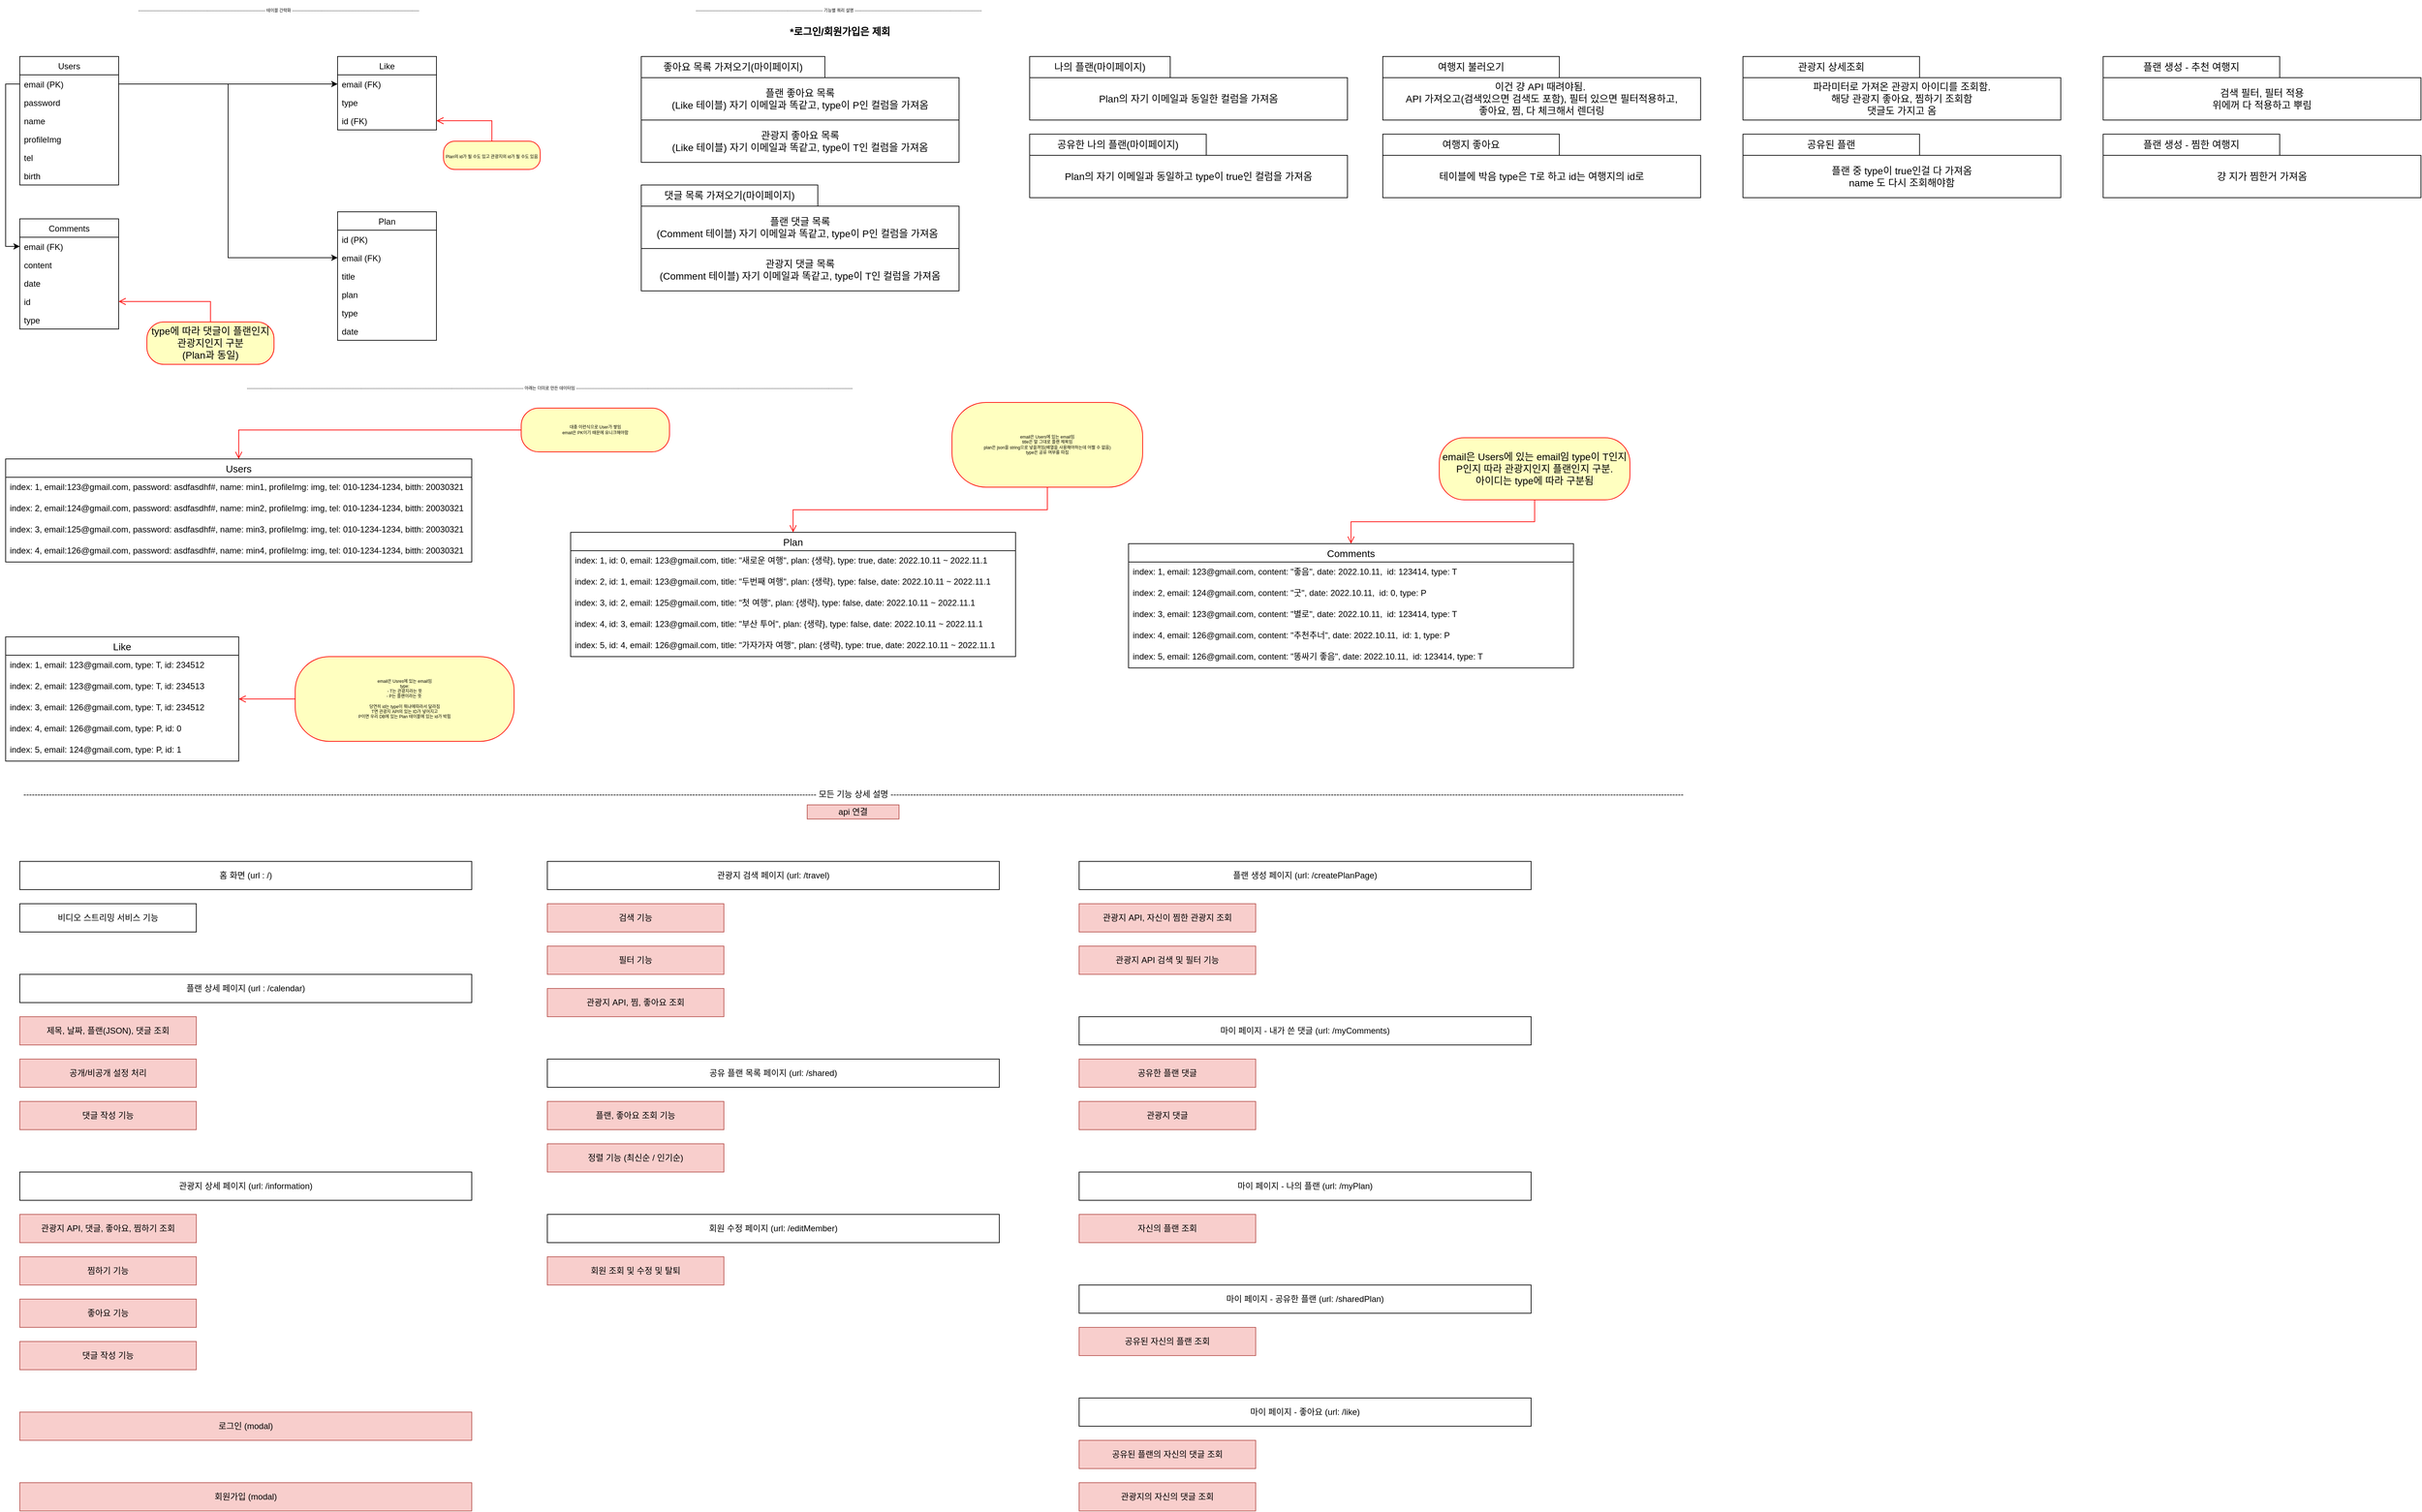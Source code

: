 <mxfile version="20.5.0" type="device"><diagram id="PmAi4rNPbnAjCwQAUO8L" name="페이지-1"><mxGraphModel dx="1615" dy="794" grid="1" gridSize="10" guides="1" tooltips="1" connect="1" arrows="1" fold="1" page="1" pageScale="1" pageWidth="827" pageHeight="1169" math="0" shadow="0"><root><mxCell id="0"/><mxCell id="1" parent="0"/><mxCell id="uMgSHO-E7PYO0kTTEf-N-1" value="Users" style="swimlane;fontStyle=0;childLayout=stackLayout;horizontal=1;startSize=26;fillColor=none;horizontalStack=0;resizeParent=1;resizeParentMax=0;resizeLast=0;collapsible=1;marginBottom=0;" parent="1" vertex="1"><mxGeometry x="80" y="100" width="140" height="182" as="geometry"/></mxCell><mxCell id="uMgSHO-E7PYO0kTTEf-N-13" value="email (PK)" style="text;strokeColor=none;fillColor=none;align=left;verticalAlign=top;spacingLeft=4;spacingRight=4;overflow=hidden;rotatable=0;points=[[0,0.5],[1,0.5]];portConstraint=eastwest;" parent="uMgSHO-E7PYO0kTTEf-N-1" vertex="1"><mxGeometry y="26" width="140" height="26" as="geometry"/></mxCell><mxCell id="uMgSHO-E7PYO0kTTEf-N-3" value="password" style="text;strokeColor=none;fillColor=none;align=left;verticalAlign=top;spacingLeft=4;spacingRight=4;overflow=hidden;rotatable=0;points=[[0,0.5],[1,0.5]];portConstraint=eastwest;" parent="uMgSHO-E7PYO0kTTEf-N-1" vertex="1"><mxGeometry y="52" width="140" height="26" as="geometry"/></mxCell><mxCell id="uMgSHO-E7PYO0kTTEf-N-4" value="name" style="text;strokeColor=none;fillColor=none;align=left;verticalAlign=top;spacingLeft=4;spacingRight=4;overflow=hidden;rotatable=0;points=[[0,0.5],[1,0.5]];portConstraint=eastwest;" parent="uMgSHO-E7PYO0kTTEf-N-1" vertex="1"><mxGeometry y="78" width="140" height="26" as="geometry"/></mxCell><mxCell id="uMgSHO-E7PYO0kTTEf-N-10" value="profileImg" style="text;strokeColor=none;fillColor=none;align=left;verticalAlign=top;spacingLeft=4;spacingRight=4;overflow=hidden;rotatable=0;points=[[0,0.5],[1,0.5]];portConstraint=eastwest;" parent="uMgSHO-E7PYO0kTTEf-N-1" vertex="1"><mxGeometry y="104" width="140" height="26" as="geometry"/></mxCell><mxCell id="uMgSHO-E7PYO0kTTEf-N-11" value="tel" style="text;strokeColor=none;fillColor=none;align=left;verticalAlign=top;spacingLeft=4;spacingRight=4;overflow=hidden;rotatable=0;points=[[0,0.5],[1,0.5]];portConstraint=eastwest;" parent="uMgSHO-E7PYO0kTTEf-N-1" vertex="1"><mxGeometry y="130" width="140" height="26" as="geometry"/></mxCell><mxCell id="uMgSHO-E7PYO0kTTEf-N-14" value="birth" style="text;strokeColor=none;fillColor=none;align=left;verticalAlign=top;spacingLeft=4;spacingRight=4;overflow=hidden;rotatable=0;points=[[0,0.5],[1,0.5]];portConstraint=eastwest;" parent="uMgSHO-E7PYO0kTTEf-N-1" vertex="1"><mxGeometry y="156" width="140" height="26" as="geometry"/></mxCell><mxCell id="uMgSHO-E7PYO0kTTEf-N-23" value="Like" style="swimlane;fontStyle=0;childLayout=stackLayout;horizontal=1;startSize=26;fillColor=none;horizontalStack=0;resizeParent=1;resizeParentMax=0;resizeLast=0;collapsible=1;marginBottom=0;" parent="1" vertex="1"><mxGeometry x="530" y="100" width="140" height="104" as="geometry"/></mxCell><mxCell id="uMgSHO-E7PYO0kTTEf-N-25" value="email (FK)" style="text;strokeColor=none;fillColor=none;align=left;verticalAlign=top;spacingLeft=4;spacingRight=4;overflow=hidden;rotatable=0;points=[[0,0.5],[1,0.5]];portConstraint=eastwest;" parent="uMgSHO-E7PYO0kTTEf-N-23" vertex="1"><mxGeometry y="26" width="140" height="26" as="geometry"/></mxCell><mxCell id="uMgSHO-E7PYO0kTTEf-N-24" value="type" style="text;strokeColor=none;fillColor=none;align=left;verticalAlign=top;spacingLeft=4;spacingRight=4;overflow=hidden;rotatable=0;points=[[0,0.5],[1,0.5]];portConstraint=eastwest;" parent="uMgSHO-E7PYO0kTTEf-N-23" vertex="1"><mxGeometry y="52" width="140" height="26" as="geometry"/></mxCell><mxCell id="uMgSHO-E7PYO0kTTEf-N-36" value="id (FK)" style="text;strokeColor=none;fillColor=none;align=left;verticalAlign=top;spacingLeft=4;spacingRight=4;overflow=hidden;rotatable=0;points=[[0,0.5],[1,0.5]];portConstraint=eastwest;" parent="uMgSHO-E7PYO0kTTEf-N-23" vertex="1"><mxGeometry y="78" width="140" height="26" as="geometry"/></mxCell><mxCell id="uMgSHO-E7PYO0kTTEf-N-28" value="Plan" style="swimlane;fontStyle=0;childLayout=stackLayout;horizontal=1;startSize=26;fillColor=none;horizontalStack=0;resizeParent=1;resizeParentMax=0;resizeLast=0;collapsible=1;marginBottom=0;" parent="1" vertex="1"><mxGeometry x="530" y="320" width="140" height="182" as="geometry"/></mxCell><mxCell id="uMgSHO-E7PYO0kTTEf-N-37" value="id (PK)" style="text;strokeColor=none;fillColor=none;align=left;verticalAlign=top;spacingLeft=4;spacingRight=4;overflow=hidden;rotatable=0;points=[[0,0.5],[1,0.5]];portConstraint=eastwest;" parent="uMgSHO-E7PYO0kTTEf-N-28" vertex="1"><mxGeometry y="26" width="140" height="26" as="geometry"/></mxCell><mxCell id="uMgSHO-E7PYO0kTTEf-N-29" value="email (FK)" style="text;strokeColor=none;fillColor=none;align=left;verticalAlign=top;spacingLeft=4;spacingRight=4;overflow=hidden;rotatable=0;points=[[0,0.5],[1,0.5]];portConstraint=eastwest;" parent="uMgSHO-E7PYO0kTTEf-N-28" vertex="1"><mxGeometry y="52" width="140" height="26" as="geometry"/></mxCell><mxCell id="uMgSHO-E7PYO0kTTEf-N-30" value="title" style="text;strokeColor=none;fillColor=none;align=left;verticalAlign=top;spacingLeft=4;spacingRight=4;overflow=hidden;rotatable=0;points=[[0,0.5],[1,0.5]];portConstraint=eastwest;" parent="uMgSHO-E7PYO0kTTEf-N-28" vertex="1"><mxGeometry y="78" width="140" height="26" as="geometry"/></mxCell><mxCell id="uMgSHO-E7PYO0kTTEf-N-31" value="plan" style="text;strokeColor=none;fillColor=none;align=left;verticalAlign=top;spacingLeft=4;spacingRight=4;overflow=hidden;rotatable=0;points=[[0,0.5],[1,0.5]];portConstraint=eastwest;" parent="uMgSHO-E7PYO0kTTEf-N-28" vertex="1"><mxGeometry y="104" width="140" height="26" as="geometry"/></mxCell><mxCell id="uMgSHO-E7PYO0kTTEf-N-33" value="type" style="text;strokeColor=none;fillColor=none;align=left;verticalAlign=top;spacingLeft=4;spacingRight=4;overflow=hidden;rotatable=0;points=[[0,0.5],[1,0.5]];portConstraint=eastwest;" parent="uMgSHO-E7PYO0kTTEf-N-28" vertex="1"><mxGeometry y="130" width="140" height="26" as="geometry"/></mxCell><mxCell id="uMgSHO-E7PYO0kTTEf-N-147" value="date" style="text;strokeColor=none;fillColor=none;align=left;verticalAlign=top;spacingLeft=4;spacingRight=4;overflow=hidden;rotatable=0;points=[[0,0.5],[1,0.5]];portConstraint=eastwest;" parent="uMgSHO-E7PYO0kTTEf-N-28" vertex="1"><mxGeometry y="156" width="140" height="26" as="geometry"/></mxCell><mxCell id="uMgSHO-E7PYO0kTTEf-N-34" style="edgeStyle=orthogonalEdgeStyle;rounded=0;orthogonalLoop=1;jettySize=auto;html=1;exitX=1;exitY=0.5;exitDx=0;exitDy=0;entryX=0;entryY=0.5;entryDx=0;entryDy=0;" parent="1" source="uMgSHO-E7PYO0kTTEf-N-13" target="uMgSHO-E7PYO0kTTEf-N-25" edge="1"><mxGeometry relative="1" as="geometry"/></mxCell><mxCell id="uMgSHO-E7PYO0kTTEf-N-35" style="edgeStyle=orthogonalEdgeStyle;rounded=0;orthogonalLoop=1;jettySize=auto;html=1;entryX=0;entryY=0.5;entryDx=0;entryDy=0;" parent="1" source="uMgSHO-E7PYO0kTTEf-N-13" target="uMgSHO-E7PYO0kTTEf-N-29" edge="1"><mxGeometry relative="1" as="geometry"/></mxCell><mxCell id="uMgSHO-E7PYO0kTTEf-N-40" value="&lt;font style=&quot;font-size: 6px;&quot;&gt;Plan의 id가 될 수도 있고 관광지의 id가 될 수도 있음&lt;/font&gt;" style="rounded=1;whiteSpace=wrap;html=1;arcSize=40;fontColor=#000000;fillColor=#ffffc0;strokeColor=#ff0000;" parent="1" vertex="1"><mxGeometry x="680" y="220" width="137" height="40" as="geometry"/></mxCell><mxCell id="uMgSHO-E7PYO0kTTEf-N-41" value="" style="edgeStyle=orthogonalEdgeStyle;html=1;verticalAlign=bottom;endArrow=open;endSize=8;strokeColor=#ff0000;rounded=0;entryX=1;entryY=0.5;entryDx=0;entryDy=0;" parent="1" source="uMgSHO-E7PYO0kTTEf-N-40" target="uMgSHO-E7PYO0kTTEf-N-36" edge="1"><mxGeometry relative="1" as="geometry"><mxPoint x="767" y="330" as="targetPoint"/></mxGeometry></mxCell><mxCell id="uMgSHO-E7PYO0kTTEf-N-43" value="---------------------------------------------------------------------------------------------------------------------------------------------------------------------------------------------------- 아래는 더미로 만든 데이터임 ----------------------------------------------------------------------------------------------------------------------------------------------------------------------------------------------------" style="text;html=1;resizable=0;autosize=1;align=center;verticalAlign=middle;points=[];fillColor=none;strokeColor=none;rounded=0;fontSize=6;" parent="1" vertex="1"><mxGeometry x="100" y="555" width="1460" height="30" as="geometry"/></mxCell><mxCell id="uMgSHO-E7PYO0kTTEf-N-78" value="Users" style="swimlane;fontStyle=0;childLayout=stackLayout;horizontal=1;startSize=26;horizontalStack=0;resizeParent=1;resizeParentMax=0;resizeLast=0;collapsible=1;marginBottom=0;align=center;fontSize=14;" parent="1" vertex="1"><mxGeometry x="60" y="670" width="660" height="146" as="geometry"/></mxCell><mxCell id="uMgSHO-E7PYO0kTTEf-N-79" value="index: 1, email:123@gmail.com, password: asdfasdhf#, name: min1, profileImg: img, tel: 010-1234-1234, bitth: 20030321" style="text;strokeColor=none;fillColor=none;spacingLeft=4;spacingRight=4;overflow=hidden;rotatable=0;points=[[0,0.5],[1,0.5]];portConstraint=eastwest;fontSize=12;" parent="uMgSHO-E7PYO0kTTEf-N-78" vertex="1"><mxGeometry y="26" width="660" height="30" as="geometry"/></mxCell><mxCell id="uMgSHO-E7PYO0kTTEf-N-82" value="index: 2, email:124@gmail.com, password: asdfasdhf#, name: min2, profileImg: img, tel: 010-1234-1234, bitth: 20030321" style="text;strokeColor=none;fillColor=none;spacingLeft=4;spacingRight=4;overflow=hidden;rotatable=0;points=[[0,0.5],[1,0.5]];portConstraint=eastwest;fontSize=12;" parent="uMgSHO-E7PYO0kTTEf-N-78" vertex="1"><mxGeometry y="56" width="660" height="30" as="geometry"/></mxCell><mxCell id="uMgSHO-E7PYO0kTTEf-N-83" value="index: 3, email:125@gmail.com, password: asdfasdhf#, name: min3, profileImg: img, tel: 010-1234-1234, bitth: 20030321" style="text;strokeColor=none;fillColor=none;spacingLeft=4;spacingRight=4;overflow=hidden;rotatable=0;points=[[0,0.5],[1,0.5]];portConstraint=eastwest;fontSize=12;" parent="uMgSHO-E7PYO0kTTEf-N-78" vertex="1"><mxGeometry y="86" width="660" height="30" as="geometry"/></mxCell><mxCell id="uMgSHO-E7PYO0kTTEf-N-84" value="index: 4, email:126@gmail.com, password: asdfasdhf#, name: min4, profileImg: img, tel: 010-1234-1234, bitth: 20030321" style="text;strokeColor=none;fillColor=none;spacingLeft=4;spacingRight=4;overflow=hidden;rotatable=0;points=[[0,0.5],[1,0.5]];portConstraint=eastwest;fontSize=12;" parent="uMgSHO-E7PYO0kTTEf-N-78" vertex="1"><mxGeometry y="116" width="660" height="30" as="geometry"/></mxCell><mxCell id="uMgSHO-E7PYO0kTTEf-N-85" value="대충 이런식으로 User가 쌓임&lt;br&gt;email은 PK이기 때문에 유니크해야함" style="rounded=1;whiteSpace=wrap;html=1;arcSize=40;fontColor=#000000;fillColor=#ffffc0;strokeColor=#ff0000;fontSize=6;" parent="1" vertex="1"><mxGeometry x="790" y="598" width="210" height="62" as="geometry"/></mxCell><mxCell id="uMgSHO-E7PYO0kTTEf-N-86" value="" style="edgeStyle=orthogonalEdgeStyle;html=1;verticalAlign=bottom;endArrow=open;endSize=8;strokeColor=#ff0000;rounded=0;fontSize=6;" parent="1" source="uMgSHO-E7PYO0kTTEf-N-85" target="uMgSHO-E7PYO0kTTEf-N-78" edge="1"><mxGeometry relative="1" as="geometry"><mxPoint x="840" y="600" as="targetPoint"/></mxGeometry></mxCell><mxCell id="uMgSHO-E7PYO0kTTEf-N-87" value="Like" style="swimlane;fontStyle=0;childLayout=stackLayout;horizontal=1;startSize=26;horizontalStack=0;resizeParent=1;resizeParentMax=0;resizeLast=0;collapsible=1;marginBottom=0;align=center;fontSize=14;" parent="1" vertex="1"><mxGeometry x="60" y="922" width="330" height="176" as="geometry"/></mxCell><mxCell id="uMgSHO-E7PYO0kTTEf-N-88" value="index: 1, email: 123@gmail.com, type: T, id: 234512" style="text;strokeColor=none;fillColor=none;spacingLeft=4;spacingRight=4;overflow=hidden;rotatable=0;points=[[0,0.5],[1,0.5]];portConstraint=eastwest;fontSize=12;" parent="uMgSHO-E7PYO0kTTEf-N-87" vertex="1"><mxGeometry y="26" width="330" height="30" as="geometry"/></mxCell><mxCell id="uMgSHO-E7PYO0kTTEf-N-94" value="index: 2, email: 123@gmail.com, type: T, id: 234513" style="text;strokeColor=none;fillColor=none;spacingLeft=4;spacingRight=4;overflow=hidden;rotatable=0;points=[[0,0.5],[1,0.5]];portConstraint=eastwest;fontSize=12;" parent="uMgSHO-E7PYO0kTTEf-N-87" vertex="1"><mxGeometry y="56" width="330" height="30" as="geometry"/></mxCell><mxCell id="uMgSHO-E7PYO0kTTEf-N-98" value="index: 3, email: 126@gmail.com, type: T, id: 234512" style="text;strokeColor=none;fillColor=none;spacingLeft=4;spacingRight=4;overflow=hidden;rotatable=0;points=[[0,0.5],[1,0.5]];portConstraint=eastwest;fontSize=12;" parent="uMgSHO-E7PYO0kTTEf-N-87" vertex="1"><mxGeometry y="86" width="330" height="30" as="geometry"/></mxCell><mxCell id="uMgSHO-E7PYO0kTTEf-N-99" value="index: 4, email: 126@gmail.com, type: P, id: 0" style="text;strokeColor=none;fillColor=none;spacingLeft=4;spacingRight=4;overflow=hidden;rotatable=0;points=[[0,0.5],[1,0.5]];portConstraint=eastwest;fontSize=12;" parent="uMgSHO-E7PYO0kTTEf-N-87" vertex="1"><mxGeometry y="116" width="330" height="30" as="geometry"/></mxCell><mxCell id="uMgSHO-E7PYO0kTTEf-N-100" value="index: 5, email: 124@gmail.com, type: P, id: 1" style="text;strokeColor=none;fillColor=none;spacingLeft=4;spacingRight=4;overflow=hidden;rotatable=0;points=[[0,0.5],[1,0.5]];portConstraint=eastwest;fontSize=12;" parent="uMgSHO-E7PYO0kTTEf-N-87" vertex="1"><mxGeometry y="146" width="330" height="30" as="geometry"/></mxCell><mxCell id="uMgSHO-E7PYO0kTTEf-N-92" value="email은 Usres에 있는 email임&lt;br&gt;type: &lt;br&gt;- T는 관광지라는 뜻&lt;br&gt;- P는 플랜이라는 뜻&amp;nbsp;&lt;br&gt;&lt;br&gt;당연히 id는 type이 뭐냐에따라서 달라짐&lt;br&gt;T면 관광지 API의 있는 ID가 넣어지고&lt;br&gt;P이면 우리 DB에 있는 Plan 테이블에 있는 id가 박힘" style="rounded=1;whiteSpace=wrap;html=1;arcSize=40;fontColor=#000000;fillColor=#ffffc0;strokeColor=#ff0000;fontSize=6;" parent="1" vertex="1"><mxGeometry x="470" y="950" width="310" height="120" as="geometry"/></mxCell><mxCell id="uMgSHO-E7PYO0kTTEf-N-93" value="" style="edgeStyle=orthogonalEdgeStyle;html=1;verticalAlign=bottom;endArrow=open;endSize=8;strokeColor=#ff0000;rounded=0;fontSize=6;" parent="1" source="uMgSHO-E7PYO0kTTEf-N-92" target="uMgSHO-E7PYO0kTTEf-N-87" edge="1"><mxGeometry relative="1" as="geometry"><mxPoint x="840" y="852" as="targetPoint"/></mxGeometry></mxCell><mxCell id="uMgSHO-E7PYO0kTTEf-N-101" value="Plan" style="swimlane;fontStyle=0;childLayout=stackLayout;horizontal=1;startSize=26;horizontalStack=0;resizeParent=1;resizeParentMax=0;resizeLast=0;collapsible=1;marginBottom=0;align=center;fontSize=14;" parent="1" vertex="1"><mxGeometry x="860" y="774" width="630" height="176" as="geometry"/></mxCell><mxCell id="uMgSHO-E7PYO0kTTEf-N-106" value="index: 1, id: 0, email: 123@gmail.com, title: &quot;새로운 여행&quot;, plan: {생략}, type: true, date: 2022.10.11 ~ 2022.11.1" style="text;strokeColor=none;fillColor=none;spacingLeft=4;spacingRight=4;overflow=hidden;rotatable=0;points=[[0,0.5],[1,0.5]];portConstraint=eastwest;fontSize=12;" parent="uMgSHO-E7PYO0kTTEf-N-101" vertex="1"><mxGeometry y="26" width="630" height="30" as="geometry"/></mxCell><mxCell id="uMgSHO-E7PYO0kTTEf-N-107" value="index: 2, id: 1, email: 123@gmail.com, title: &quot;두번째 여행&quot;, plan: {생략}, type: false, date: 2022.10.11 ~ 2022.11.1" style="text;strokeColor=none;fillColor=none;spacingLeft=4;spacingRight=4;overflow=hidden;rotatable=0;points=[[0,0.5],[1,0.5]];portConstraint=eastwest;fontSize=12;" parent="uMgSHO-E7PYO0kTTEf-N-101" vertex="1"><mxGeometry y="56" width="630" height="30" as="geometry"/></mxCell><mxCell id="uMgSHO-E7PYO0kTTEf-N-111" value="index: 3, id: 2, email: 125@gmail.com, title: &quot;첫 여행&quot;, plan: {생략}, type: false, date: 2022.10.11 ~ 2022.11.1" style="text;strokeColor=none;fillColor=none;spacingLeft=4;spacingRight=4;overflow=hidden;rotatable=0;points=[[0,0.5],[1,0.5]];portConstraint=eastwest;fontSize=12;" parent="uMgSHO-E7PYO0kTTEf-N-101" vertex="1"><mxGeometry y="86" width="630" height="30" as="geometry"/></mxCell><mxCell id="uMgSHO-E7PYO0kTTEf-N-112" value="index: 4, id: 3, email: 123@gmail.com, title: &quot;부산 투어&quot;, plan: {생략}, type: false, date: 2022.10.11 ~ 2022.11.1" style="text;strokeColor=none;fillColor=none;spacingLeft=4;spacingRight=4;overflow=hidden;rotatable=0;points=[[0,0.5],[1,0.5]];portConstraint=eastwest;fontSize=12;" parent="uMgSHO-E7PYO0kTTEf-N-101" vertex="1"><mxGeometry y="116" width="630" height="30" as="geometry"/></mxCell><mxCell id="uMgSHO-E7PYO0kTTEf-N-113" value="index: 5, id: 4, email: 126@gmail.com, title: &quot;가자가자 여행&quot;, plan: {생략}, type: true, date: 2022.10.11 ~ 2022.11.1" style="text;strokeColor=none;fillColor=none;spacingLeft=4;spacingRight=4;overflow=hidden;rotatable=0;points=[[0,0.5],[1,0.5]];portConstraint=eastwest;fontSize=12;" parent="uMgSHO-E7PYO0kTTEf-N-101" vertex="1"><mxGeometry y="146" width="630" height="30" as="geometry"/></mxCell><mxCell id="uMgSHO-E7PYO0kTTEf-N-116" value="email은 Users에 있는 email임&lt;br&gt;title은 말 그대로 플랜 제목임&lt;br&gt;plan은 json을 string으로 넣을꺼임(배열을 사용해야하는데 어쩔 수 없음)&lt;br&gt;type은 공유 여부를 따짐" style="rounded=1;whiteSpace=wrap;html=1;arcSize=40;fontColor=#000000;fillColor=#ffffc0;strokeColor=#ff0000;fontSize=6;" parent="1" vertex="1"><mxGeometry x="1400" y="590" width="270" height="120" as="geometry"/></mxCell><mxCell id="uMgSHO-E7PYO0kTTEf-N-117" value="" style="edgeStyle=orthogonalEdgeStyle;html=1;verticalAlign=bottom;endArrow=open;endSize=8;strokeColor=#ff0000;rounded=0;fontSize=6;entryX=0.5;entryY=0;entryDx=0;entryDy=0;" parent="1" source="uMgSHO-E7PYO0kTTEf-N-116" target="uMgSHO-E7PYO0kTTEf-N-101" edge="1"><mxGeometry relative="1" as="geometry"><mxPoint x="1090" y="858" as="targetPoint"/></mxGeometry></mxCell><mxCell id="uMgSHO-E7PYO0kTTEf-N-118" value="------------------------------------------------------------------------------------------ 테이블 간략화 ------------------------------------------------------------------------------------------&amp;nbsp;" style="text;html=1;resizable=0;autosize=1;align=center;verticalAlign=middle;points=[];fillColor=none;strokeColor=none;rounded=0;fontSize=6;" parent="1" vertex="1"><mxGeometry x="102" y="20" width="690" height="30" as="geometry"/></mxCell><mxCell id="uMgSHO-E7PYO0kTTEf-N-119" value="------------------------------------------------------------------------------------------ 기능별 쿼리 설명 ------------------------------------------------------------------------------------------&amp;nbsp;" style="text;html=1;resizable=0;autosize=1;align=center;verticalAlign=middle;points=[];fillColor=none;strokeColor=none;rounded=0;fontSize=6;" parent="1" vertex="1"><mxGeometry x="885" y="20" width="710" height="30" as="geometry"/></mxCell><mxCell id="uMgSHO-E7PYO0kTTEf-N-120" value="&lt;span style=&quot;font-size: 14px;&quot;&gt;&lt;b&gt;*로그인/회원가입은 제회&lt;/b&gt;&lt;/span&gt;" style="text;html=1;resizable=0;autosize=1;align=center;verticalAlign=middle;points=[];fillColor=none;strokeColor=none;rounded=0;fontSize=6;" parent="1" vertex="1"><mxGeometry x="1151" y="50" width="180" height="30" as="geometry"/></mxCell><mxCell id="uMgSHO-E7PYO0kTTEf-N-122" value="좋아요 목록 가져오기(마이페이지)" style="whiteSpace=wrap;html=1;fontSize=14;" parent="1" vertex="1"><mxGeometry x="960" y="100" width="260" height="30" as="geometry"/></mxCell><mxCell id="uMgSHO-E7PYO0kTTEf-N-123" value="플랜 좋아요 목록&lt;br&gt;(Like 테이블) 자기 이메일과 똑같고, type이 P인 컬럼을 가져옴" style="whiteSpace=wrap;html=1;fontSize=14;" parent="1" vertex="1"><mxGeometry x="960" y="130" width="450" height="60" as="geometry"/></mxCell><mxCell id="uMgSHO-E7PYO0kTTEf-N-124" value="관광지 좋아요 목록&lt;br&gt;(Like 테이블) 자기 이메일과 똑같고, type이 T인 컬럼을 가져옴" style="whiteSpace=wrap;html=1;fontSize=14;" parent="1" vertex="1"><mxGeometry x="960" y="190" width="450" height="60" as="geometry"/></mxCell><mxCell id="uMgSHO-E7PYO0kTTEf-N-125" value="Comments" style="swimlane;fontStyle=0;childLayout=stackLayout;horizontal=1;startSize=26;fillColor=none;horizontalStack=0;resizeParent=1;resizeParentMax=0;resizeLast=0;collapsible=1;marginBottom=0;" parent="1" vertex="1"><mxGeometry x="80" y="330" width="140" height="156" as="geometry"/></mxCell><mxCell id="uMgSHO-E7PYO0kTTEf-N-126" value="email (FK)" style="text;strokeColor=none;fillColor=none;align=left;verticalAlign=top;spacingLeft=4;spacingRight=4;overflow=hidden;rotatable=0;points=[[0,0.5],[1,0.5]];portConstraint=eastwest;" parent="uMgSHO-E7PYO0kTTEf-N-125" vertex="1"><mxGeometry y="26" width="140" height="26" as="geometry"/></mxCell><mxCell id="uMgSHO-E7PYO0kTTEf-N-127" value="content" style="text;strokeColor=none;fillColor=none;align=left;verticalAlign=top;spacingLeft=4;spacingRight=4;overflow=hidden;rotatable=0;points=[[0,0.5],[1,0.5]];portConstraint=eastwest;" parent="uMgSHO-E7PYO0kTTEf-N-125" vertex="1"><mxGeometry y="52" width="140" height="26" as="geometry"/></mxCell><mxCell id="uMgSHO-E7PYO0kTTEf-N-128" value="date" style="text;strokeColor=none;fillColor=none;align=left;verticalAlign=top;spacingLeft=4;spacingRight=4;overflow=hidden;rotatable=0;points=[[0,0.5],[1,0.5]];portConstraint=eastwest;" parent="uMgSHO-E7PYO0kTTEf-N-125" vertex="1"><mxGeometry y="78" width="140" height="26" as="geometry"/></mxCell><mxCell id="uMgSHO-E7PYO0kTTEf-N-134" value="id" style="text;strokeColor=none;fillColor=none;align=left;verticalAlign=top;spacingLeft=4;spacingRight=4;overflow=hidden;rotatable=0;points=[[0,0.5],[1,0.5]];portConstraint=eastwest;" parent="uMgSHO-E7PYO0kTTEf-N-125" vertex="1"><mxGeometry y="104" width="140" height="26" as="geometry"/></mxCell><mxCell id="uMgSHO-E7PYO0kTTEf-N-143" value="type" style="text;strokeColor=none;fillColor=none;align=left;verticalAlign=top;spacingLeft=4;spacingRight=4;overflow=hidden;rotatable=0;points=[[0,0.5],[1,0.5]];portConstraint=eastwest;" parent="uMgSHO-E7PYO0kTTEf-N-125" vertex="1"><mxGeometry y="130" width="140" height="26" as="geometry"/></mxCell><mxCell id="uMgSHO-E7PYO0kTTEf-N-133" style="edgeStyle=orthogonalEdgeStyle;rounded=0;orthogonalLoop=1;jettySize=auto;html=1;entryX=0;entryY=0.5;entryDx=0;entryDy=0;fontSize=14;" parent="1" source="uMgSHO-E7PYO0kTTEf-N-13" target="uMgSHO-E7PYO0kTTEf-N-126" edge="1"><mxGeometry relative="1" as="geometry"/></mxCell><mxCell id="uMgSHO-E7PYO0kTTEf-N-135" value="type에 따라 댓글이 플랜인지 관광지인지 구분&lt;br&gt;(Plan과 동일)" style="rounded=1;whiteSpace=wrap;html=1;arcSize=40;fontColor=#000000;fillColor=#ffffc0;strokeColor=#ff0000;fontSize=14;" parent="1" vertex="1"><mxGeometry x="260" y="476" width="180" height="60" as="geometry"/></mxCell><mxCell id="uMgSHO-E7PYO0kTTEf-N-136" value="" style="edgeStyle=orthogonalEdgeStyle;html=1;verticalAlign=bottom;endArrow=open;endSize=8;strokeColor=#ff0000;rounded=0;fontSize=14;entryX=1;entryY=0.5;entryDx=0;entryDy=0;" parent="1" source="uMgSHO-E7PYO0kTTEf-N-135" target="uMgSHO-E7PYO0kTTEf-N-134" edge="1"><mxGeometry relative="1" as="geometry"><mxPoint x="330" y="513" as="targetPoint"/></mxGeometry></mxCell><mxCell id="uMgSHO-E7PYO0kTTEf-N-140" value="댓글 목록 가져오기(마이페이지)" style="whiteSpace=wrap;html=1;fontSize=14;" parent="1" vertex="1"><mxGeometry x="960" y="282" width="250" height="30" as="geometry"/></mxCell><mxCell id="uMgSHO-E7PYO0kTTEf-N-141" value="플랜 댓글 목록&lt;br&gt;(Comment 테이블)&amp;nbsp;자기 이메일과 똑같고, type이 P인 컬럼을 가져옴&amp;nbsp;&amp;nbsp;" style="whiteSpace=wrap;html=1;fontSize=14;" parent="1" vertex="1"><mxGeometry x="960" y="312" width="450" height="60" as="geometry"/></mxCell><mxCell id="uMgSHO-E7PYO0kTTEf-N-142" value="관광지 댓글 목록&lt;br&gt;(Comment 테이블)&amp;nbsp;자기 이메일과 똑같고, type이 T인 컬럼을 가져옴" style="whiteSpace=wrap;html=1;fontSize=14;" parent="1" vertex="1"><mxGeometry x="960" y="372" width="450" height="60" as="geometry"/></mxCell><mxCell id="uMgSHO-E7PYO0kTTEf-N-144" value="나의 플랜(마이페이지)" style="whiteSpace=wrap;html=1;fontSize=14;" parent="1" vertex="1"><mxGeometry x="1510" y="100" width="199" height="30" as="geometry"/></mxCell><mxCell id="uMgSHO-E7PYO0kTTEf-N-145" value="Plan의 자기 이메일과 동일한 컬럼을 가져옴" style="whiteSpace=wrap;html=1;fontSize=14;" parent="1" vertex="1"><mxGeometry x="1510" y="130" width="450" height="60" as="geometry"/></mxCell><mxCell id="uMgSHO-E7PYO0kTTEf-N-173" value="" style="edgeStyle=orthogonalEdgeStyle;rounded=0;orthogonalLoop=1;jettySize=auto;html=1;fontSize=14;" parent="1" source="uMgSHO-E7PYO0kTTEf-N-150" target="uMgSHO-E7PYO0kTTEf-N-151" edge="1"><mxGeometry relative="1" as="geometry"/></mxCell><mxCell id="uMgSHO-E7PYO0kTTEf-N-150" value="공유한 나의 플랜(마이페이지)" style="whiteSpace=wrap;html=1;fontSize=14;" parent="1" vertex="1"><mxGeometry x="1510" y="210" width="250" height="30" as="geometry"/></mxCell><mxCell id="uMgSHO-E7PYO0kTTEf-N-151" value="Plan의 자기 이메일과 동일하고 type이 true인 컬럼을 가져옴" style="whiteSpace=wrap;html=1;fontSize=14;" parent="1" vertex="1"><mxGeometry x="1510" y="240" width="450" height="60" as="geometry"/></mxCell><mxCell id="uMgSHO-E7PYO0kTTEf-N-152" value="여행지 불러오기" style="whiteSpace=wrap;html=1;fontSize=14;" parent="1" vertex="1"><mxGeometry x="2010" y="100" width="250" height="30" as="geometry"/></mxCell><mxCell id="uMgSHO-E7PYO0kTTEf-N-153" value="이건 걍 API 때려야됨.&amp;nbsp;&lt;br&gt;API 가져오고(검색있으면 검색도 포함), 필터 있으면 필터적용하고,&lt;br&gt;좋아요, 찜, 다 체크해서 렌더링" style="whiteSpace=wrap;html=1;fontSize=14;" parent="1" vertex="1"><mxGeometry x="2010" y="130" width="450" height="60" as="geometry"/></mxCell><mxCell id="uMgSHO-E7PYO0kTTEf-N-154" value="여행지 좋아요" style="whiteSpace=wrap;html=1;fontSize=14;" parent="1" vertex="1"><mxGeometry x="2010" y="210" width="250" height="30" as="geometry"/></mxCell><mxCell id="uMgSHO-E7PYO0kTTEf-N-155" value="테이블에 박음 type은 T로 하고 id는 여행지의 id로" style="whiteSpace=wrap;html=1;fontSize=14;" parent="1" vertex="1"><mxGeometry x="2010" y="240" width="450" height="60" as="geometry"/></mxCell><mxCell id="uMgSHO-E7PYO0kTTEf-N-157" value="관광지 상세조회" style="whiteSpace=wrap;html=1;fontSize=14;" parent="1" vertex="1"><mxGeometry x="2520" y="100" width="250" height="30" as="geometry"/></mxCell><mxCell id="uMgSHO-E7PYO0kTTEf-N-158" value="파라미터로 가져온 관광지 아이디를 조회함.&lt;br&gt;해당 관광지 좋아요, 찜하기 조회함&lt;br&gt;댓글도 가지고 옴" style="whiteSpace=wrap;html=1;fontSize=14;" parent="1" vertex="1"><mxGeometry x="2520" y="130" width="450" height="60" as="geometry"/></mxCell><mxCell id="uMgSHO-E7PYO0kTTEf-N-159" value="Comments" style="swimlane;fontStyle=0;childLayout=stackLayout;horizontal=1;startSize=26;horizontalStack=0;resizeParent=1;resizeParentMax=0;resizeLast=0;collapsible=1;marginBottom=0;align=center;fontSize=14;" parent="1" vertex="1"><mxGeometry x="1650" y="790" width="630" height="176" as="geometry"/></mxCell><mxCell id="uMgSHO-E7PYO0kTTEf-N-160" value="index: 1, email: 123@gmail.com, content: &quot;좋음&quot;, date: 2022.10.11,  id: 123414, type: T" style="text;strokeColor=none;fillColor=none;spacingLeft=4;spacingRight=4;overflow=hidden;rotatable=0;points=[[0,0.5],[1,0.5]];portConstraint=eastwest;fontSize=12;" parent="uMgSHO-E7PYO0kTTEf-N-159" vertex="1"><mxGeometry y="26" width="630" height="30" as="geometry"/></mxCell><mxCell id="uMgSHO-E7PYO0kTTEf-N-161" value="index: 2, email: 124@gmail.com, content: &quot;굿&quot;, date: 2022.10.11,  id: 0, type: P" style="text;strokeColor=none;fillColor=none;spacingLeft=4;spacingRight=4;overflow=hidden;rotatable=0;points=[[0,0.5],[1,0.5]];portConstraint=eastwest;fontSize=12;" parent="uMgSHO-E7PYO0kTTEf-N-159" vertex="1"><mxGeometry y="56" width="630" height="30" as="geometry"/></mxCell><mxCell id="uMgSHO-E7PYO0kTTEf-N-162" value="index: 3, email: 123@gmail.com, content: &quot;별로&quot;, date: 2022.10.11,  id: 123414, type: T" style="text;strokeColor=none;fillColor=none;spacingLeft=4;spacingRight=4;overflow=hidden;rotatable=0;points=[[0,0.5],[1,0.5]];portConstraint=eastwest;fontSize=12;" parent="uMgSHO-E7PYO0kTTEf-N-159" vertex="1"><mxGeometry y="86" width="630" height="30" as="geometry"/></mxCell><mxCell id="uMgSHO-E7PYO0kTTEf-N-163" value="index: 4, email: 126@gmail.com, content: &quot;추천추너&quot;, date: 2022.10.11,  id: 1, type: P" style="text;strokeColor=none;fillColor=none;spacingLeft=4;spacingRight=4;overflow=hidden;rotatable=0;points=[[0,0.5],[1,0.5]];portConstraint=eastwest;fontSize=12;" parent="uMgSHO-E7PYO0kTTEf-N-159" vertex="1"><mxGeometry y="116" width="630" height="30" as="geometry"/></mxCell><mxCell id="uMgSHO-E7PYO0kTTEf-N-164" value="index: 5, email: 126@gmail.com, content: &quot;똥싸기 좋음&quot;, date: 2022.10.11,  id: 123414, type: T" style="text;strokeColor=none;fillColor=none;spacingLeft=4;spacingRight=4;overflow=hidden;rotatable=0;points=[[0,0.5],[1,0.5]];portConstraint=eastwest;fontSize=12;" parent="uMgSHO-E7PYO0kTTEf-N-159" vertex="1"><mxGeometry y="146" width="630" height="30" as="geometry"/></mxCell><mxCell id="uMgSHO-E7PYO0kTTEf-N-165" value="email은 Users에 있는 email임 type이 T인지 P인지 따라 관광지인지 플랜인지 구분.&lt;br&gt;아이디는 type에 따라 구분됨" style="rounded=1;whiteSpace=wrap;html=1;arcSize=40;fontColor=#000000;fillColor=#ffffc0;strokeColor=#ff0000;fontSize=14;" parent="1" vertex="1"><mxGeometry x="2090" y="640" width="270" height="88" as="geometry"/></mxCell><mxCell id="uMgSHO-E7PYO0kTTEf-N-166" value="" style="edgeStyle=orthogonalEdgeStyle;html=1;verticalAlign=bottom;endArrow=open;endSize=8;strokeColor=#ff0000;rounded=0;fontSize=14;" parent="1" source="uMgSHO-E7PYO0kTTEf-N-165" target="uMgSHO-E7PYO0kTTEf-N-159" edge="1"><mxGeometry relative="1" as="geometry"><mxPoint x="2360" y="748" as="targetPoint"/></mxGeometry></mxCell><mxCell id="uMgSHO-E7PYO0kTTEf-N-167" value="공유된 플랜" style="whiteSpace=wrap;html=1;fontSize=14;" parent="1" vertex="1"><mxGeometry x="2520" y="210" width="250" height="30" as="geometry"/></mxCell><mxCell id="uMgSHO-E7PYO0kTTEf-N-168" value="플랜 중 type이 true인걸 다 가져옴&lt;br&gt;name 도 다시 조회해야함" style="whiteSpace=wrap;html=1;fontSize=14;" parent="1" vertex="1"><mxGeometry x="2520" y="240" width="450" height="60" as="geometry"/></mxCell><mxCell id="uMgSHO-E7PYO0kTTEf-N-169" value="플랜 생성 - 추천 여행지" style="whiteSpace=wrap;html=1;fontSize=14;" parent="1" vertex="1"><mxGeometry x="3030" y="100" width="250" height="30" as="geometry"/></mxCell><mxCell id="uMgSHO-E7PYO0kTTEf-N-170" value="검색 필터, 필터 적용&lt;br&gt;위에꺼 다 적용하고 뿌림" style="whiteSpace=wrap;html=1;fontSize=14;" parent="1" vertex="1"><mxGeometry x="3030" y="130" width="450" height="60" as="geometry"/></mxCell><mxCell id="uMgSHO-E7PYO0kTTEf-N-171" value="플랜 생성 - 찜한 여행지" style="whiteSpace=wrap;html=1;fontSize=14;" parent="1" vertex="1"><mxGeometry x="3030" y="210" width="250" height="30" as="geometry"/></mxCell><mxCell id="uMgSHO-E7PYO0kTTEf-N-172" value="걍 지가 찜한거 가져옴" style="whiteSpace=wrap;html=1;fontSize=14;" parent="1" vertex="1"><mxGeometry x="3030" y="240" width="450" height="60" as="geometry"/></mxCell><mxCell id="Fkr4mP-eVyUMnsRPJvLo-1" value="----------------------------------------------------------------------------------------------------------------------------------------------------------------------------------------------------------------------------------------------------------------------------------------- 모든 기능 상세 설명 -----------------------------------------------------------------------------------------------------------------------------------------------------------------------------------------------------------------------------------------------------------------------------------------" style="text;html=1;align=center;verticalAlign=middle;resizable=0;points=[];autosize=1;strokeColor=none;fillColor=none;" parent="1" vertex="1"><mxGeometry x="70" y="1130" width="2380" height="30" as="geometry"/></mxCell><mxCell id="Fkr4mP-eVyUMnsRPJvLo-2" value="홈 화면 (url : /)" style="rounded=0;whiteSpace=wrap;html=1;" parent="1" vertex="1"><mxGeometry x="80" y="1240" width="640" height="40" as="geometry"/></mxCell><mxCell id="Fkr4mP-eVyUMnsRPJvLo-3" value="비디오 스트리밍 서비스 기능" style="rounded=0;whiteSpace=wrap;html=1;" parent="1" vertex="1"><mxGeometry x="80" y="1300" width="250" height="40" as="geometry"/></mxCell><mxCell id="Fkr4mP-eVyUMnsRPJvLo-4" value="플랜 상세 페이지 (url : /calendar)" style="rounded=0;whiteSpace=wrap;html=1;" parent="1" vertex="1"><mxGeometry x="80" y="1400" width="640" height="40" as="geometry"/></mxCell><mxCell id="Fkr4mP-eVyUMnsRPJvLo-6" value="제목, 날짜, 플랜(JSON), 댓글 조회" style="rounded=0;whiteSpace=wrap;html=1;fillColor=#f8cecc;strokeColor=#b85450;" parent="1" vertex="1"><mxGeometry x="80" y="1460" width="250" height="40" as="geometry"/></mxCell><mxCell id="Fkr4mP-eVyUMnsRPJvLo-7" value="공개/비공개 설정 처리" style="rounded=0;whiteSpace=wrap;html=1;fillColor=#f8cecc;strokeColor=#b85450;" parent="1" vertex="1"><mxGeometry x="80" y="1520" width="250" height="40" as="geometry"/></mxCell><mxCell id="Fkr4mP-eVyUMnsRPJvLo-8" value="댓글 작성 기능" style="rounded=0;whiteSpace=wrap;html=1;fillColor=#f8cecc;strokeColor=#b85450;" parent="1" vertex="1"><mxGeometry x="80" y="1580" width="250" height="40" as="geometry"/></mxCell><mxCell id="Fkr4mP-eVyUMnsRPJvLo-9" value="관광지 상세 페이지 (url: /information)" style="rounded=0;whiteSpace=wrap;html=1;" parent="1" vertex="1"><mxGeometry x="80" y="1680" width="640" height="40" as="geometry"/></mxCell><mxCell id="Fkr4mP-eVyUMnsRPJvLo-10" value="찜하기 기능" style="rounded=0;whiteSpace=wrap;html=1;fillColor=#f8cecc;strokeColor=#b85450;" parent="1" vertex="1"><mxGeometry x="80" y="1800" width="250" height="40" as="geometry"/></mxCell><mxCell id="Fkr4mP-eVyUMnsRPJvLo-11" value="좋아요 기능" style="rounded=0;whiteSpace=wrap;html=1;fillColor=#f8cecc;strokeColor=#b85450;" parent="1" vertex="1"><mxGeometry x="80" y="1860" width="250" height="40" as="geometry"/></mxCell><mxCell id="Fkr4mP-eVyUMnsRPJvLo-12" value="댓글 작성 기능" style="rounded=0;whiteSpace=wrap;html=1;fillColor=#f8cecc;strokeColor=#b85450;" parent="1" vertex="1"><mxGeometry x="80" y="1920" width="250" height="40" as="geometry"/></mxCell><mxCell id="Fkr4mP-eVyUMnsRPJvLo-13" value="관광지 API, 댓글, 좋아요, 찜하기 조회" style="rounded=0;whiteSpace=wrap;html=1;fillColor=#f8cecc;strokeColor=#b85450;" parent="1" vertex="1"><mxGeometry x="80" y="1740" width="250" height="40" as="geometry"/></mxCell><mxCell id="Fkr4mP-eVyUMnsRPJvLo-14" value="관광지 검색 페이지 (url: /travel)" style="rounded=0;whiteSpace=wrap;html=1;" parent="1" vertex="1"><mxGeometry x="827" y="1240" width="640" height="40" as="geometry"/></mxCell><mxCell id="Fkr4mP-eVyUMnsRPJvLo-15" value="검색 기능" style="rounded=0;whiteSpace=wrap;html=1;fillColor=#f8cecc;strokeColor=#b85450;" parent="1" vertex="1"><mxGeometry x="827" y="1300" width="250" height="40" as="geometry"/></mxCell><mxCell id="Fkr4mP-eVyUMnsRPJvLo-16" value="필터 기능" style="rounded=0;whiteSpace=wrap;html=1;fillColor=#f8cecc;strokeColor=#b85450;" parent="1" vertex="1"><mxGeometry x="827" y="1360" width="250" height="40" as="geometry"/></mxCell><mxCell id="Fkr4mP-eVyUMnsRPJvLo-17" value="관광지 API, 찜, 좋아요 조회" style="rounded=0;whiteSpace=wrap;html=1;fillColor=#f8cecc;strokeColor=#b85450;" parent="1" vertex="1"><mxGeometry x="827" y="1420" width="250" height="40" as="geometry"/></mxCell><mxCell id="Fkr4mP-eVyUMnsRPJvLo-18" value="공유 플랜 목록 페이지 (url: /shared&lt;span style=&quot;color: rgba(0, 0, 0, 0); font-family: monospace; font-size: 0px; text-align: start;&quot;&gt;%3CmxGraphModel%3E%3Croot%3E%3CmxCell%20id%3D%220%22%2F%3E%3CmxCell%20id%3D%221%22%20parent%3D%220%22%2F%3E%3CmxCell%20id%3D%222%22%20value%3D%22%EA%B4%80%EA%B4%91%EC%A7%80%20%EA%B2%80%EC%83%89%20%ED%8E%98%EC%9D%B4%EC%A7%80%20(url%3A%20%2Ftravel)%22%20style%3D%22rounded%3D0%3BwhiteSpace%3Dwrap%3Bhtml%3D1%3B%22%20vertex%3D%221%22%20parent%3D%221%22%3E%3CmxGeometry%20x%3D%22827%22%20y%3D%221240%22%20width%3D%22640%22%20height%3D%2240%22%20as%3D%22geometry%22%2F%3E%3C%2FmxCell%3E%3C%2Froot%3E%3C%2FmxGraphModel%3E&lt;/span&gt;)" style="rounded=0;whiteSpace=wrap;html=1;" parent="1" vertex="1"><mxGeometry x="827" y="1520" width="640" height="40" as="geometry"/></mxCell><mxCell id="Fkr4mP-eVyUMnsRPJvLo-19" value="플랜, 좋아요 조회 기능" style="rounded=0;whiteSpace=wrap;html=1;fillColor=#f8cecc;strokeColor=#b85450;" parent="1" vertex="1"><mxGeometry x="827" y="1580" width="250" height="40" as="geometry"/></mxCell><mxCell id="Fkr4mP-eVyUMnsRPJvLo-20" value="정렬 기능 (최신순 / 인기순)" style="rounded=0;whiteSpace=wrap;html=1;fillColor=#f8cecc;strokeColor=#b85450;" parent="1" vertex="1"><mxGeometry x="827" y="1640" width="250" height="40" as="geometry"/></mxCell><mxCell id="Fkr4mP-eVyUMnsRPJvLo-21" value="회원 수정 페이지 (url: /editMember&lt;span style=&quot;color: rgba(0, 0, 0, 0); font-family: monospace; font-size: 0px; text-align: start;&quot;&gt;%3CmxGraphModel%3E%3Croot%3E%3CmxCell%20id%3D%220%22%2F%3E%3CmxCell%20id%3D%221%22%20parent%3D%220%22%2F%3E%3CmxCell%20id%3D%222%22%20value%3D%22%EA%B4%80%EA%B4%91%EC%A7%80%20%EA%B2%80%EC%83%89%20%ED%8E%98%EC%9D%B4%EC%A7%80%20(url%3A%20%2Ftravel)%22%20style%3D%22rounded%3D0%3BwhiteSpace%3Dwrap%3Bhtml%3D1%3B%22%20vertex%3D%221%22%20parent%3D%221%22%3E%3CmxGeometry%20x%3D%22827%22%20y%3D%221240%22%20width%3D%22640%22%20height%3D%2240%22%20as%3D%22geometry%22%2F%3E%3C%2FmxCell%3E%3C%2Froot%3E%3C%2FmxGraphModel%3E&lt;/span&gt;)" style="rounded=0;whiteSpace=wrap;html=1;" parent="1" vertex="1"><mxGeometry x="827" y="1740" width="640" height="40" as="geometry"/></mxCell><mxCell id="Fkr4mP-eVyUMnsRPJvLo-22" value="회원 조회 및 수정 및 탈퇴" style="rounded=0;whiteSpace=wrap;html=1;fillColor=#f8cecc;strokeColor=#b85450;" parent="1" vertex="1"><mxGeometry x="827" y="1800" width="250" height="40" as="geometry"/></mxCell><mxCell id="Fkr4mP-eVyUMnsRPJvLo-23" value="플랜 생성 페이지 (url: /createPlanPage)" style="rounded=0;whiteSpace=wrap;html=1;" parent="1" vertex="1"><mxGeometry x="1580" y="1240" width="640" height="40" as="geometry"/></mxCell><mxCell id="Fkr4mP-eVyUMnsRPJvLo-24" value="관광지 API, 자신이 찜한 관광지 조회" style="rounded=0;whiteSpace=wrap;html=1;fillColor=#f8cecc;strokeColor=#b85450;" parent="1" vertex="1"><mxGeometry x="1580" y="1300" width="250" height="40" as="geometry"/></mxCell><mxCell id="Fkr4mP-eVyUMnsRPJvLo-26" value="관광지 API 검색 및 필터 기능" style="rounded=0;whiteSpace=wrap;html=1;fillColor=#f8cecc;strokeColor=#b85450;" parent="1" vertex="1"><mxGeometry x="1580" y="1360" width="250" height="40" as="geometry"/></mxCell><mxCell id="Fkr4mP-eVyUMnsRPJvLo-27" value="마이 페이지 - 내가 쓴 댓글 (url: /myComments)" style="rounded=0;whiteSpace=wrap;html=1;" parent="1" vertex="1"><mxGeometry x="1580" y="1460" width="640" height="40" as="geometry"/></mxCell><mxCell id="Fkr4mP-eVyUMnsRPJvLo-28" value="공유한 플랜 댓글" style="rounded=0;whiteSpace=wrap;html=1;fillColor=#f8cecc;strokeColor=#b85450;" parent="1" vertex="1"><mxGeometry x="1580" y="1520" width="250" height="40" as="geometry"/></mxCell><mxCell id="Fkr4mP-eVyUMnsRPJvLo-29" value="관광지 댓글" style="rounded=0;whiteSpace=wrap;html=1;fillColor=#f8cecc;strokeColor=#b85450;" parent="1" vertex="1"><mxGeometry x="1580" y="1580" width="250" height="40" as="geometry"/></mxCell><mxCell id="Fkr4mP-eVyUMnsRPJvLo-30" value="마이 페이지 - 나의 플랜 (url: /myPlan)" style="rounded=0;whiteSpace=wrap;html=1;" parent="1" vertex="1"><mxGeometry x="1580" y="1680" width="640" height="40" as="geometry"/></mxCell><mxCell id="Fkr4mP-eVyUMnsRPJvLo-31" value="자신의 플랜 조회" style="rounded=0;whiteSpace=wrap;html=1;fillColor=#f8cecc;strokeColor=#b85450;" parent="1" vertex="1"><mxGeometry x="1580" y="1740" width="250" height="40" as="geometry"/></mxCell><mxCell id="Fkr4mP-eVyUMnsRPJvLo-32" value="마이 페이지 - 공유한 플랜 (url: /sharedPlan)" style="rounded=0;whiteSpace=wrap;html=1;" parent="1" vertex="1"><mxGeometry x="1580" y="1840" width="640" height="40" as="geometry"/></mxCell><mxCell id="Fkr4mP-eVyUMnsRPJvLo-33" value="공유된 자신의 플랜 조회" style="rounded=0;whiteSpace=wrap;html=1;fillColor=#f8cecc;strokeColor=#b85450;" parent="1" vertex="1"><mxGeometry x="1580" y="1900" width="250" height="40" as="geometry"/></mxCell><mxCell id="Fkr4mP-eVyUMnsRPJvLo-34" value="마이 페이지 - 좋아요 (url: /like)" style="rounded=0;whiteSpace=wrap;html=1;" parent="1" vertex="1"><mxGeometry x="1580" y="2000" width="640" height="40" as="geometry"/></mxCell><mxCell id="Fkr4mP-eVyUMnsRPJvLo-35" value="공유된 플랜의 자신의 댓글 조회" style="rounded=0;whiteSpace=wrap;html=1;fillColor=#f8cecc;strokeColor=#b85450;" parent="1" vertex="1"><mxGeometry x="1580" y="2060" width="250" height="40" as="geometry"/></mxCell><mxCell id="Fkr4mP-eVyUMnsRPJvLo-36" value="관광지의 자신의 댓글 조회" style="rounded=0;whiteSpace=wrap;html=1;fillColor=#f8cecc;strokeColor=#b85450;" parent="1" vertex="1"><mxGeometry x="1580" y="2120" width="250" height="40" as="geometry"/></mxCell><mxCell id="Fkr4mP-eVyUMnsRPJvLo-37" value="로그인 (modal)" style="rounded=0;whiteSpace=wrap;html=1;fillColor=#f8cecc;strokeColor=#b85450;" parent="1" vertex="1"><mxGeometry x="80" y="2020" width="640" height="40" as="geometry"/></mxCell><mxCell id="Fkr4mP-eVyUMnsRPJvLo-38" value="회원가입 (modal)" style="rounded=0;whiteSpace=wrap;html=1;fillColor=#f8cecc;strokeColor=#b85450;" parent="1" vertex="1"><mxGeometry x="80" y="2120" width="640" height="40" as="geometry"/></mxCell><mxCell id="Fkr4mP-eVyUMnsRPJvLo-39" value="api 연결" style="rounded=0;whiteSpace=wrap;html=1;fillColor=#f8cecc;strokeColor=#b85450;" parent="1" vertex="1"><mxGeometry x="1195" y="1160" width="130" height="20" as="geometry"/></mxCell></root></mxGraphModel></diagram></mxfile>